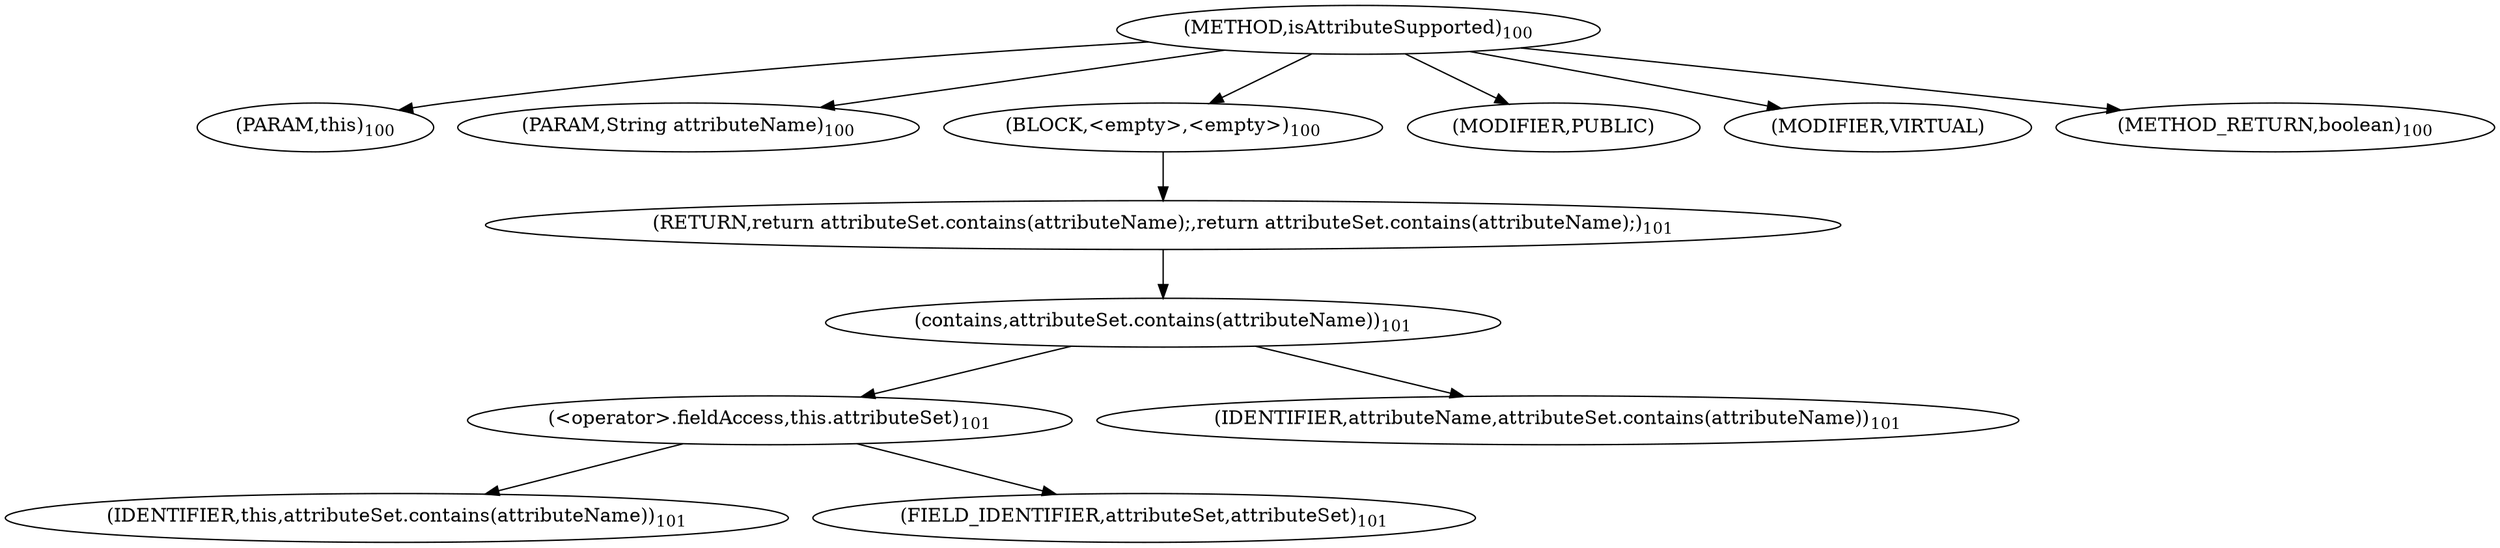 digraph "isAttributeSupported" {  
"126" [label = <(METHOD,isAttributeSupported)<SUB>100</SUB>> ]
"127" [label = <(PARAM,this)<SUB>100</SUB>> ]
"128" [label = <(PARAM,String attributeName)<SUB>100</SUB>> ]
"129" [label = <(BLOCK,&lt;empty&gt;,&lt;empty&gt;)<SUB>100</SUB>> ]
"130" [label = <(RETURN,return attributeSet.contains(attributeName);,return attributeSet.contains(attributeName);)<SUB>101</SUB>> ]
"131" [label = <(contains,attributeSet.contains(attributeName))<SUB>101</SUB>> ]
"132" [label = <(&lt;operator&gt;.fieldAccess,this.attributeSet)<SUB>101</SUB>> ]
"133" [label = <(IDENTIFIER,this,attributeSet.contains(attributeName))<SUB>101</SUB>> ]
"134" [label = <(FIELD_IDENTIFIER,attributeSet,attributeSet)<SUB>101</SUB>> ]
"135" [label = <(IDENTIFIER,attributeName,attributeSet.contains(attributeName))<SUB>101</SUB>> ]
"136" [label = <(MODIFIER,PUBLIC)> ]
"137" [label = <(MODIFIER,VIRTUAL)> ]
"138" [label = <(METHOD_RETURN,boolean)<SUB>100</SUB>> ]
  "126" -> "127" 
  "126" -> "128" 
  "126" -> "129" 
  "126" -> "136" 
  "126" -> "137" 
  "126" -> "138" 
  "129" -> "130" 
  "130" -> "131" 
  "131" -> "132" 
  "131" -> "135" 
  "132" -> "133" 
  "132" -> "134" 
}
